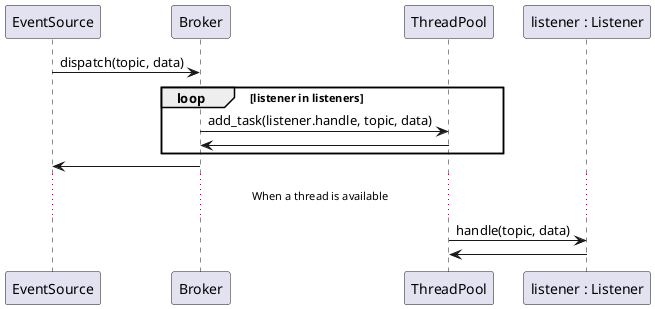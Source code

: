 @startuml

participant EventSource
participant Broker
participant ThreadPool
participant "listener : Listener"

EventSource->Broker : dispatch(topic, data)

loop listener in listeners

    Broker->ThreadPool : add_task(listener.handle, topic, data)
    ThreadPool->Broker

end

Broker->EventSource

... When a thread is available ...

ThreadPool->"listener : Listener" : handle(topic, data)
"listener : Listener"->ThreadPool

@enduml